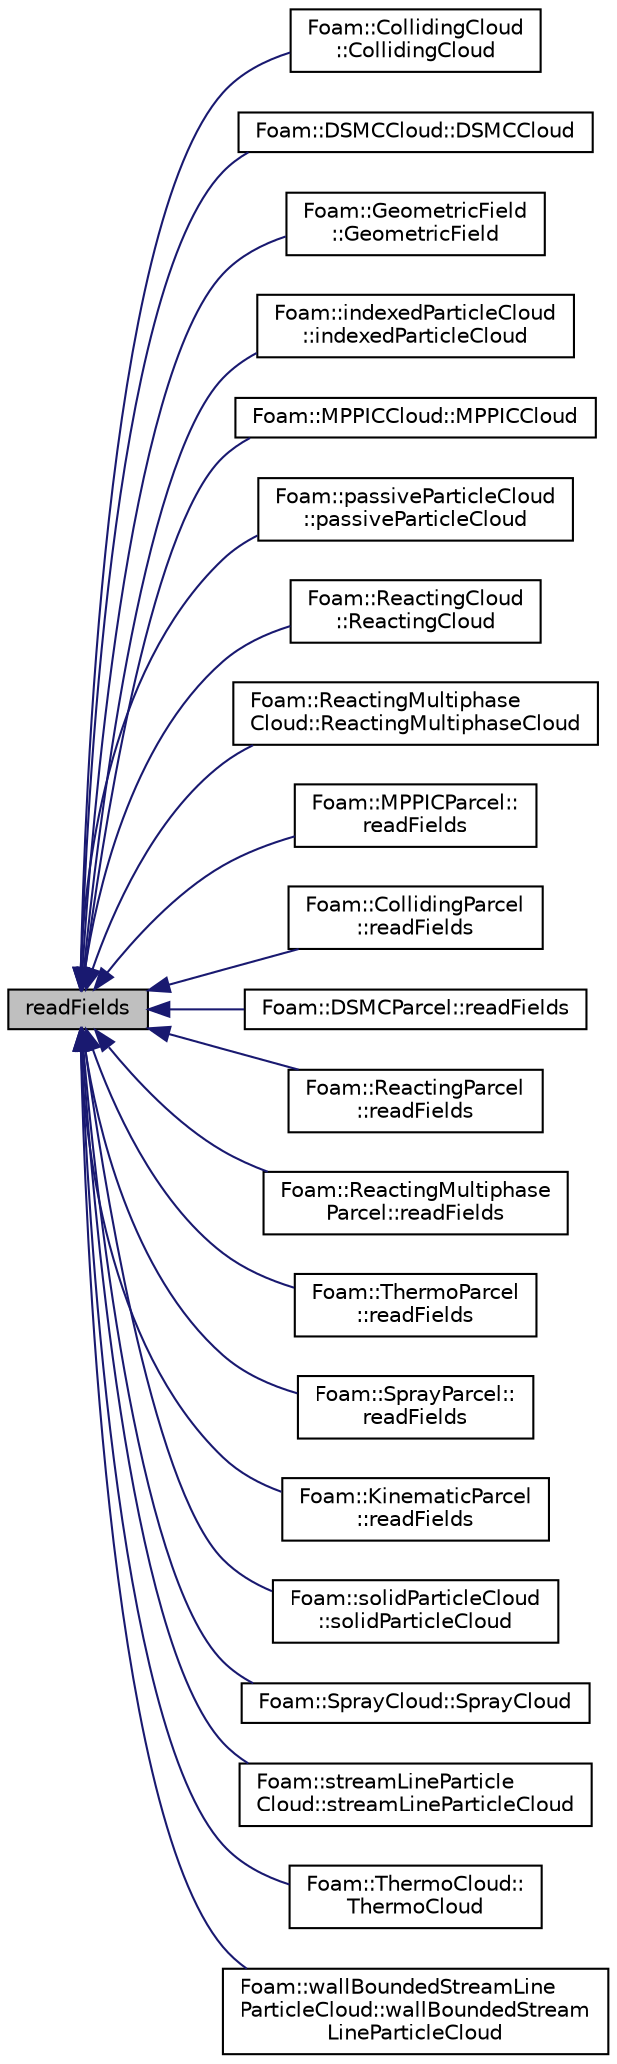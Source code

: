 digraph "readFields"
{
  bgcolor="transparent";
  edge [fontname="Helvetica",fontsize="10",labelfontname="Helvetica",labelfontsize="10"];
  node [fontname="Helvetica",fontsize="10",shape=record];
  rankdir="LR";
  Node1 [label="readFields",height=0.2,width=0.4,color="black", fillcolor="grey75", style="filled", fontcolor="black"];
  Node1 -> Node2 [dir="back",color="midnightblue",fontsize="10",style="solid",fontname="Helvetica"];
  Node2 [label="Foam::CollidingCloud\l::CollidingCloud",height=0.2,width=0.4,color="black",URL="$a00314.html#a9302cfce90f9a42cce11387d9e10c2a9",tooltip="Construct given carrier gas fields. "];
  Node1 -> Node3 [dir="back",color="midnightblue",fontsize="10",style="solid",fontname="Helvetica"];
  Node3 [label="Foam::DSMCCloud::DSMCCloud",height=0.2,width=0.4,color="black",URL="$a00583.html#a19f8ac738a92ea19708e1682dfedd5f6",tooltip="Construct given name and mesh, will read Parcels and fields from. "];
  Node1 -> Node4 [dir="back",color="midnightblue",fontsize="10",style="solid",fontname="Helvetica"];
  Node4 [label="Foam::GeometricField\l::GeometricField",height=0.2,width=0.4,color="black",URL="$a00921.html#a06bb95f53761708e6ff15cb44d4c88e2",tooltip="Construct and read given IOobject. "];
  Node1 -> Node5 [dir="back",color="midnightblue",fontsize="10",style="solid",fontname="Helvetica"];
  Node5 [label="Foam::indexedParticleCloud\l::indexedParticleCloud",height=0.2,width=0.4,color="black",URL="$a01056.html#a847b898b6b0653163d5f876a1cff7d52",tooltip="Construct given mesh. "];
  Node1 -> Node6 [dir="back",color="midnightblue",fontsize="10",style="solid",fontname="Helvetica"];
  Node6 [label="Foam::MPPICCloud::MPPICCloud",height=0.2,width=0.4,color="black",URL="$a01537.html#adbe09ebdc623965d71b34b624f780e62",tooltip="Construct given carrier gas fields. "];
  Node1 -> Node7 [dir="back",color="midnightblue",fontsize="10",style="solid",fontname="Helvetica"];
  Node7 [label="Foam::passiveParticleCloud\l::passiveParticleCloud",height=0.2,width=0.4,color="black",URL="$a01786.html#ae569cc2a2ef7b30e27a1f963bbbd95fc",tooltip="Construct given mesh. "];
  Node1 -> Node8 [dir="back",color="midnightblue",fontsize="10",style="solid",fontname="Helvetica"];
  Node8 [label="Foam::ReactingCloud\l::ReactingCloud",height=0.2,width=0.4,color="black",URL="$a02079.html#a2e58a8afea4a106a799124386cb11e5d",tooltip="Construct given carrier gas fields. "];
  Node1 -> Node9 [dir="back",color="midnightblue",fontsize="10",style="solid",fontname="Helvetica"];
  Node9 [label="Foam::ReactingMultiphase\lCloud::ReactingMultiphaseCloud",height=0.2,width=0.4,color="black",URL="$a02082.html#aa72f12c5613c928b9c79fda89e38b7ee",tooltip="Construct given carrier gas fields. "];
  Node1 -> Node10 [dir="back",color="midnightblue",fontsize="10",style="solid",fontname="Helvetica"];
  Node10 [label="Foam::MPPICParcel::\lreadFields",height=0.2,width=0.4,color="black",URL="$a01538.html#ae1118a08fed2fe58c47d9142f0f131af",tooltip="Read. "];
  Node1 -> Node11 [dir="back",color="midnightblue",fontsize="10",style="solid",fontname="Helvetica"];
  Node11 [label="Foam::CollidingParcel\l::readFields",height=0.2,width=0.4,color="black",URL="$a00315.html#ae1118a08fed2fe58c47d9142f0f131af",tooltip="Read. "];
  Node1 -> Node12 [dir="back",color="midnightblue",fontsize="10",style="solid",fontname="Helvetica"];
  Node12 [label="Foam::DSMCParcel::readFields",height=0.2,width=0.4,color="black",URL="$a00586.html#a888a0c332f382b5f23570ccf8153c7e4"];
  Node1 -> Node13 [dir="back",color="midnightblue",fontsize="10",style="solid",fontname="Helvetica"];
  Node13 [label="Foam::ReactingParcel\l::readFields",height=0.2,width=0.4,color="black",URL="$a02090.html#ae1118a08fed2fe58c47d9142f0f131af",tooltip="Read - no composition. "];
  Node1 -> Node14 [dir="back",color="midnightblue",fontsize="10",style="solid",fontname="Helvetica"];
  Node14 [label="Foam::ReactingMultiphase\lParcel::readFields",height=0.2,width=0.4,color="black",URL="$a02085.html#ae1118a08fed2fe58c47d9142f0f131af",tooltip="Read - no composition. "];
  Node1 -> Node15 [dir="back",color="midnightblue",fontsize="10",style="solid",fontname="Helvetica"];
  Node15 [label="Foam::ThermoParcel\l::readFields",height=0.2,width=0.4,color="black",URL="$a02592.html#ae1118a08fed2fe58c47d9142f0f131af",tooltip="Read. "];
  Node1 -> Node16 [dir="back",color="midnightblue",fontsize="10",style="solid",fontname="Helvetica"];
  Node16 [label="Foam::SprayParcel::\lreadFields",height=0.2,width=0.4,color="black",URL="$a02408.html#ae1118a08fed2fe58c47d9142f0f131af",tooltip="Read - no composition. "];
  Node1 -> Node17 [dir="back",color="midnightblue",fontsize="10",style="solid",fontname="Helvetica"];
  Node17 [label="Foam::KinematicParcel\l::readFields",height=0.2,width=0.4,color="black",URL="$a01233.html#ae1118a08fed2fe58c47d9142f0f131af",tooltip="Read. "];
  Node1 -> Node18 [dir="back",color="midnightblue",fontsize="10",style="solid",fontname="Helvetica"];
  Node18 [label="Foam::solidParticleCloud\l::solidParticleCloud",height=0.2,width=0.4,color="black",URL="$a02371.html#a814d5c23177e331b69ad11b5428aca1a",tooltip="Construct given mesh. "];
  Node1 -> Node19 [dir="back",color="midnightblue",fontsize="10",style="solid",fontname="Helvetica"];
  Node19 [label="Foam::SprayCloud::SprayCloud",height=0.2,width=0.4,color="black",URL="$a02407.html#a99a36ed285b9a6cfbb1e65454933979e",tooltip="Construct given carrier gas fields. "];
  Node1 -> Node20 [dir="back",color="midnightblue",fontsize="10",style="solid",fontname="Helvetica"];
  Node20 [label="Foam::streamLineParticle\lCloud::streamLineParticleCloud",height=0.2,width=0.4,color="black",URL="$a02454.html#a50583d865a334d69f63bc96c499f16f3",tooltip="Construct given mesh. "];
  Node1 -> Node21 [dir="back",color="midnightblue",fontsize="10",style="solid",fontname="Helvetica"];
  Node21 [label="Foam::ThermoCloud::\lThermoCloud",height=0.2,width=0.4,color="black",URL="$a02589.html#acb3c0d0149a940bbe8a73fbb3734ca02",tooltip="Construct given carrier gas fields. "];
  Node1 -> Node22 [dir="back",color="midnightblue",fontsize="10",style="solid",fontname="Helvetica"];
  Node22 [label="Foam::wallBoundedStreamLine\lParticleCloud::wallBoundedStream\lLineParticleCloud",height=0.2,width=0.4,color="black",URL="$a02827.html#a8aba3675e91c3d69933023fbcd46c71a",tooltip="Construct given mesh. "];
}
